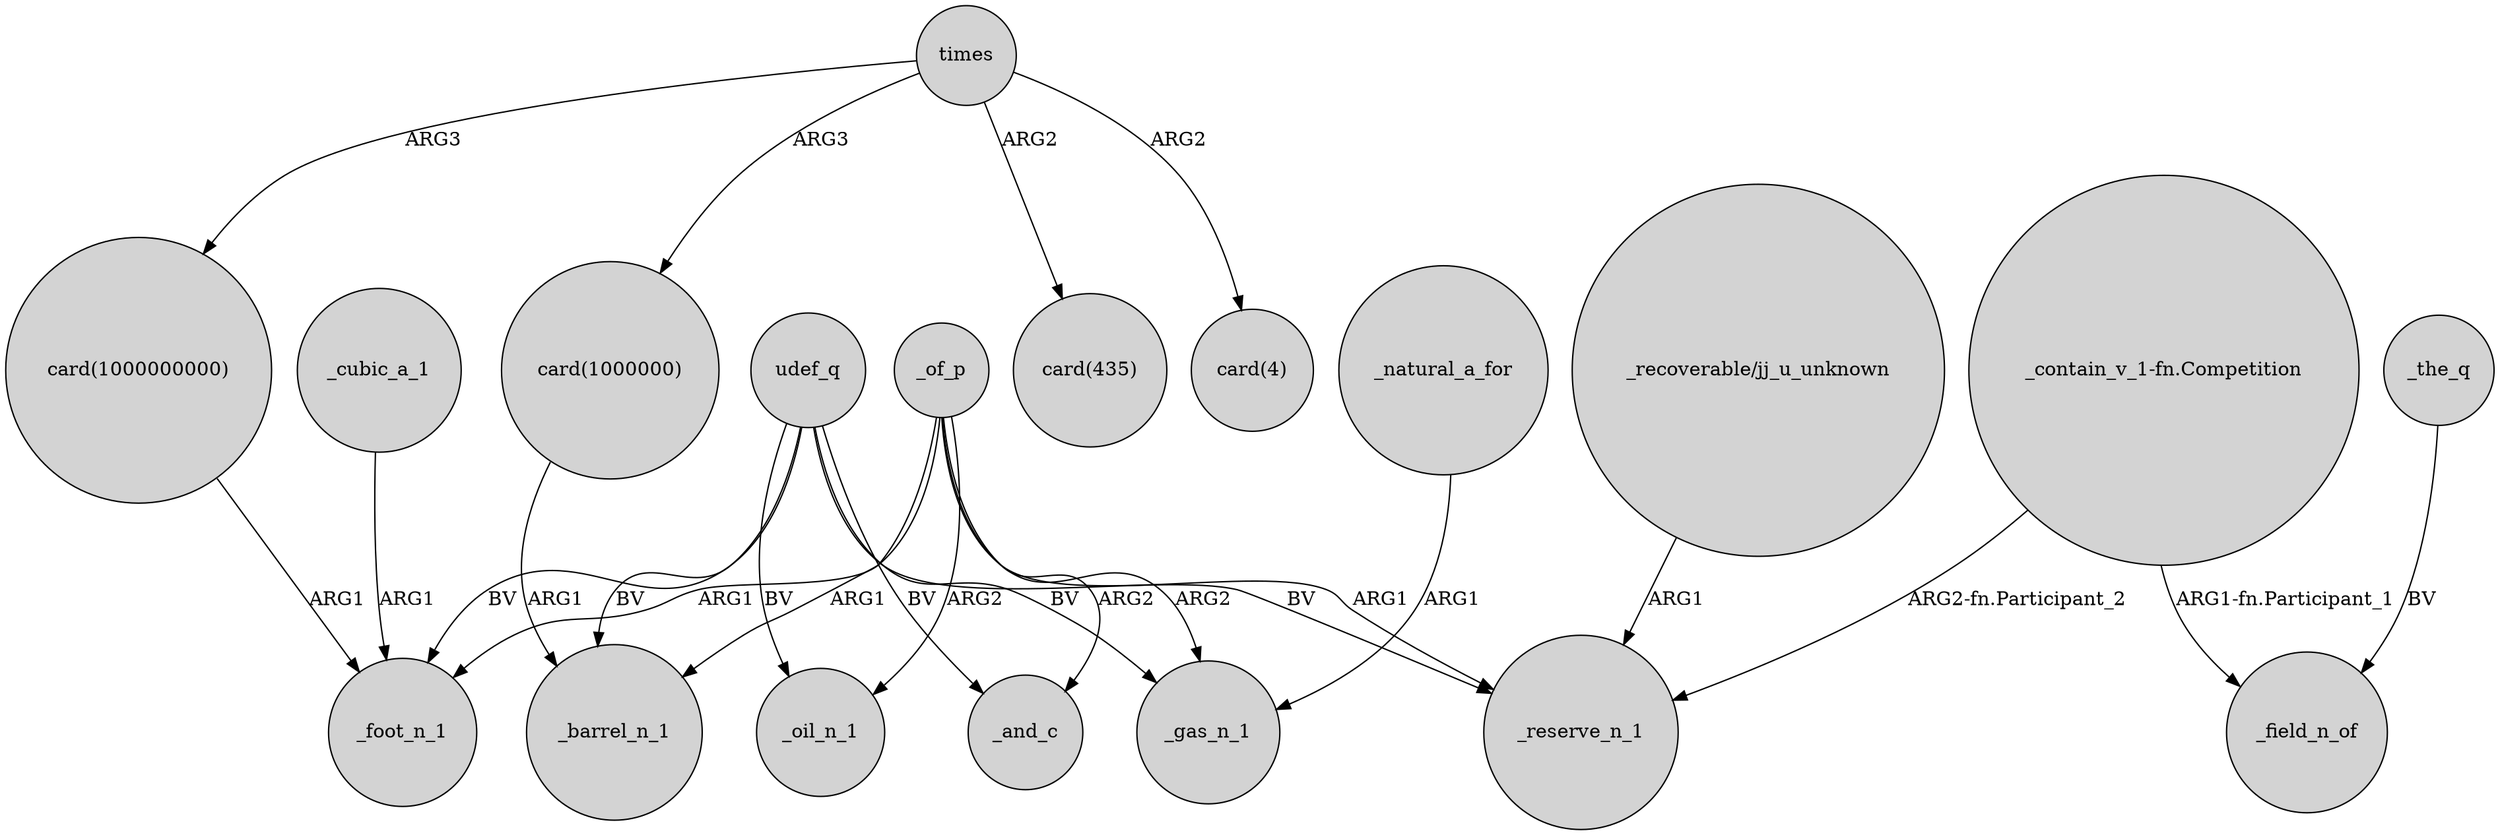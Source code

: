 digraph {
	node [shape=circle style=filled]
	_of_p -> _foot_n_1 [label=ARG1]
	_of_p -> _barrel_n_1 [label=ARG1]
	_of_p -> _and_c [label=ARG2]
	udef_q -> _reserve_n_1 [label=BV]
	"_contain_v_1-fn.Competition" -> _reserve_n_1 [label="ARG2-fn.Participant_2"]
	"card(1000000000)" -> _foot_n_1 [label=ARG1]
	udef_q -> _oil_n_1 [label=BV]
	"card(1000000)" -> _barrel_n_1 [label=ARG1]
	times -> "card(435)" [label=ARG2]
	_of_p -> _oil_n_1 [label=ARG2]
	_of_p -> _reserve_n_1 [label=ARG1]
	times -> "card(1000000)" [label=ARG3]
	udef_q -> _barrel_n_1 [label=BV]
	udef_q -> _and_c [label=BV]
	times -> "card(1000000000)" [label=ARG3]
	times -> "card(4)" [label=ARG2]
	"_recoverable/jj_u_unknown" -> _reserve_n_1 [label=ARG1]
	_of_p -> _gas_n_1 [label=ARG2]
	_cubic_a_1 -> _foot_n_1 [label=ARG1]
	_the_q -> _field_n_of [label=BV]
	_natural_a_for -> _gas_n_1 [label=ARG1]
	udef_q -> _foot_n_1 [label=BV]
	"_contain_v_1-fn.Competition" -> _field_n_of [label="ARG1-fn.Participant_1"]
	udef_q -> _gas_n_1 [label=BV]
}
